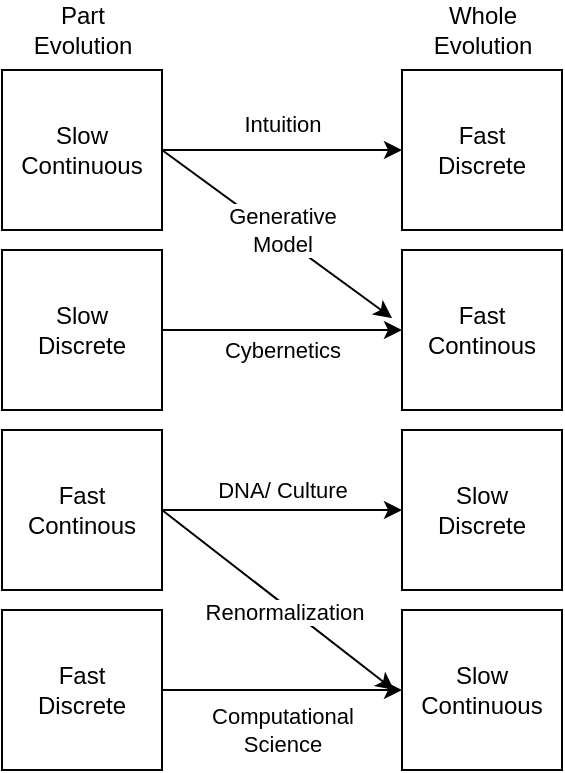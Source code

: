 <mxfile version="13.7.6" type="github">
  <diagram id="pv4QLUC8P7uYkKrd3EWh" name="Page-1">
    <mxGraphModel dx="626" dy="499" grid="1" gridSize="10" guides="1" tooltips="1" connect="1" arrows="1" fold="1" page="1" pageScale="1" pageWidth="850" pageHeight="1100" math="0" shadow="0">
      <root>
        <mxCell id="0" />
        <mxCell id="1" parent="0" />
        <mxCell id="herYgURXXc1vALCU8HwU-31" style="edgeStyle=orthogonalEdgeStyle;rounded=0;orthogonalLoop=1;jettySize=auto;html=1;exitX=1;exitY=0.5;exitDx=0;exitDy=0;entryX=0;entryY=0.5;entryDx=0;entryDy=0;" edge="1" parent="1" source="herYgURXXc1vALCU8HwU-1" target="herYgURXXc1vALCU8HwU-2">
          <mxGeometry relative="1" as="geometry" />
        </mxCell>
        <mxCell id="herYgURXXc1vALCU8HwU-33" value="&lt;br&gt;Intuition" style="edgeLabel;html=1;align=center;verticalAlign=middle;resizable=0;points=[];" vertex="1" connectable="0" parent="herYgURXXc1vALCU8HwU-31">
          <mxGeometry x="0.1" y="-3" relative="1" as="geometry">
            <mxPoint x="-6" y="-23" as="offset" />
          </mxGeometry>
        </mxCell>
        <mxCell id="herYgURXXc1vALCU8HwU-1" value="Slow&lt;br&gt;Continuous" style="whiteSpace=wrap;html=1;aspect=fixed;" vertex="1" parent="1">
          <mxGeometry x="180" y="150" width="80" height="80" as="geometry" />
        </mxCell>
        <mxCell id="herYgURXXc1vALCU8HwU-2" value="Fast&lt;br&gt;Discrete" style="whiteSpace=wrap;html=1;aspect=fixed;" vertex="1" parent="1">
          <mxGeometry x="380" y="150" width="80" height="80" as="geometry" />
        </mxCell>
        <mxCell id="herYgURXXc1vALCU8HwU-30" style="edgeStyle=orthogonalEdgeStyle;rounded=0;orthogonalLoop=1;jettySize=auto;html=1;exitX=1;exitY=0.5;exitDx=0;exitDy=0;entryX=0;entryY=0.5;entryDx=0;entryDy=0;" edge="1" parent="1" source="herYgURXXc1vALCU8HwU-3" target="herYgURXXc1vALCU8HwU-4">
          <mxGeometry relative="1" as="geometry" />
        </mxCell>
        <mxCell id="herYgURXXc1vALCU8HwU-44" value="Cybernetics" style="edgeLabel;html=1;align=center;verticalAlign=middle;resizable=0;points=[];" vertex="1" connectable="0" parent="herYgURXXc1vALCU8HwU-30">
          <mxGeometry x="-0.117" y="-3" relative="1" as="geometry">
            <mxPoint x="7" y="7" as="offset" />
          </mxGeometry>
        </mxCell>
        <mxCell id="herYgURXXc1vALCU8HwU-3" value="Slow&lt;br&gt;Discrete" style="whiteSpace=wrap;html=1;aspect=fixed;" vertex="1" parent="1">
          <mxGeometry x="180" y="240" width="80" height="80" as="geometry" />
        </mxCell>
        <mxCell id="herYgURXXc1vALCU8HwU-4" value="Fast&lt;br&gt;Continous" style="whiteSpace=wrap;html=1;aspect=fixed;" vertex="1" parent="1">
          <mxGeometry x="380" y="240" width="80" height="80" as="geometry" />
        </mxCell>
        <mxCell id="herYgURXXc1vALCU8HwU-11" value="Part&lt;br&gt;Evolution" style="text;html=1;align=center;verticalAlign=middle;resizable=0;points=[];autosize=1;" vertex="1" parent="1">
          <mxGeometry x="190" y="115" width="60" height="30" as="geometry" />
        </mxCell>
        <mxCell id="herYgURXXc1vALCU8HwU-12" value="Whole&lt;br&gt;Evolution" style="text;html=1;align=center;verticalAlign=middle;resizable=0;points=[];autosize=1;" vertex="1" parent="1">
          <mxGeometry x="390" y="115" width="60" height="30" as="geometry" />
        </mxCell>
        <mxCell id="herYgURXXc1vALCU8HwU-28" style="edgeStyle=orthogonalEdgeStyle;rounded=0;orthogonalLoop=1;jettySize=auto;html=1;exitX=1;exitY=0.5;exitDx=0;exitDy=0;" edge="1" parent="1" source="herYgURXXc1vALCU8HwU-13" target="herYgURXXc1vALCU8HwU-15">
          <mxGeometry relative="1" as="geometry" />
        </mxCell>
        <mxCell id="herYgURXXc1vALCU8HwU-32" value="DNA/ Culture" style="edgeLabel;html=1;align=center;verticalAlign=middle;resizable=0;points=[];" vertex="1" connectable="0" parent="herYgURXXc1vALCU8HwU-28">
          <mxGeometry x="-0.15" y="-2" relative="1" as="geometry">
            <mxPoint x="9" y="-12" as="offset" />
          </mxGeometry>
        </mxCell>
        <mxCell id="herYgURXXc1vALCU8HwU-13" value="Fast&lt;br&gt;Continous" style="whiteSpace=wrap;html=1;aspect=fixed;" vertex="1" parent="1">
          <mxGeometry x="180" y="330" width="80" height="80" as="geometry" />
        </mxCell>
        <mxCell id="herYgURXXc1vALCU8HwU-26" style="edgeStyle=orthogonalEdgeStyle;rounded=0;orthogonalLoop=1;jettySize=auto;html=1;exitX=1;exitY=0.5;exitDx=0;exitDy=0;entryX=0;entryY=0.5;entryDx=0;entryDy=0;" edge="1" parent="1" source="herYgURXXc1vALCU8HwU-14" target="herYgURXXc1vALCU8HwU-16">
          <mxGeometry relative="1" as="geometry">
            <Array as="points">
              <mxPoint x="320" y="460" />
              <mxPoint x="320" y="460" />
            </Array>
          </mxGeometry>
        </mxCell>
        <mxCell id="herYgURXXc1vALCU8HwU-27" value="Computational&lt;br&gt;Science&lt;br&gt;" style="edgeLabel;html=1;align=center;verticalAlign=middle;resizable=0;points=[];" vertex="1" connectable="0" parent="herYgURXXc1vALCU8HwU-26">
          <mxGeometry x="0.3" y="2" relative="1" as="geometry">
            <mxPoint x="-18" y="22" as="offset" />
          </mxGeometry>
        </mxCell>
        <mxCell id="herYgURXXc1vALCU8HwU-14" value="Fast&lt;br&gt;Discrete" style="whiteSpace=wrap;html=1;aspect=fixed;" vertex="1" parent="1">
          <mxGeometry x="180" y="420" width="80" height="80" as="geometry" />
        </mxCell>
        <mxCell id="herYgURXXc1vALCU8HwU-15" value="Slow&lt;br&gt;Discrete" style="whiteSpace=wrap;html=1;aspect=fixed;" vertex="1" parent="1">
          <mxGeometry x="380" y="330" width="80" height="80" as="geometry" />
        </mxCell>
        <mxCell id="herYgURXXc1vALCU8HwU-16" value="Slow&lt;br&gt;Continuous" style="whiteSpace=wrap;html=1;aspect=fixed;" vertex="1" parent="1">
          <mxGeometry x="380" y="420" width="80" height="80" as="geometry" />
        </mxCell>
        <mxCell id="herYgURXXc1vALCU8HwU-35" value="" style="endArrow=classic;html=1;exitX=1;exitY=0.5;exitDx=0;exitDy=0;entryX=-0.062;entryY=0.425;entryDx=0;entryDy=0;entryPerimeter=0;" edge="1" parent="1" source="herYgURXXc1vALCU8HwU-1" target="herYgURXXc1vALCU8HwU-4">
          <mxGeometry width="50" height="50" relative="1" as="geometry">
            <mxPoint x="300" y="320" as="sourcePoint" />
            <mxPoint x="350" y="270" as="targetPoint" />
          </mxGeometry>
        </mxCell>
        <mxCell id="herYgURXXc1vALCU8HwU-43" value="Generative&lt;br&gt;Model" style="edgeLabel;html=1;align=center;verticalAlign=middle;resizable=0;points=[];" vertex="1" connectable="0" parent="herYgURXXc1vALCU8HwU-35">
          <mxGeometry x="-0.506" y="1" relative="1" as="geometry">
            <mxPoint x="31.14" y="20.17" as="offset" />
          </mxGeometry>
        </mxCell>
        <mxCell id="herYgURXXc1vALCU8HwU-40" value="" style="endArrow=classic;html=1;exitX=1;exitY=0.5;exitDx=0;exitDy=0;" edge="1" parent="1" source="herYgURXXc1vALCU8HwU-13">
          <mxGeometry width="50" height="50" relative="1" as="geometry">
            <mxPoint x="270" y="370" as="sourcePoint" />
            <mxPoint x="376" y="460" as="targetPoint" />
          </mxGeometry>
        </mxCell>
        <mxCell id="herYgURXXc1vALCU8HwU-45" value="Renormalization" style="edgeLabel;html=1;align=center;verticalAlign=middle;resizable=0;points=[];" vertex="1" connectable="0" parent="herYgURXXc1vALCU8HwU-40">
          <mxGeometry x="-0.287" y="3" relative="1" as="geometry">
            <mxPoint x="17.08" y="20.49" as="offset" />
          </mxGeometry>
        </mxCell>
      </root>
    </mxGraphModel>
  </diagram>
</mxfile>
